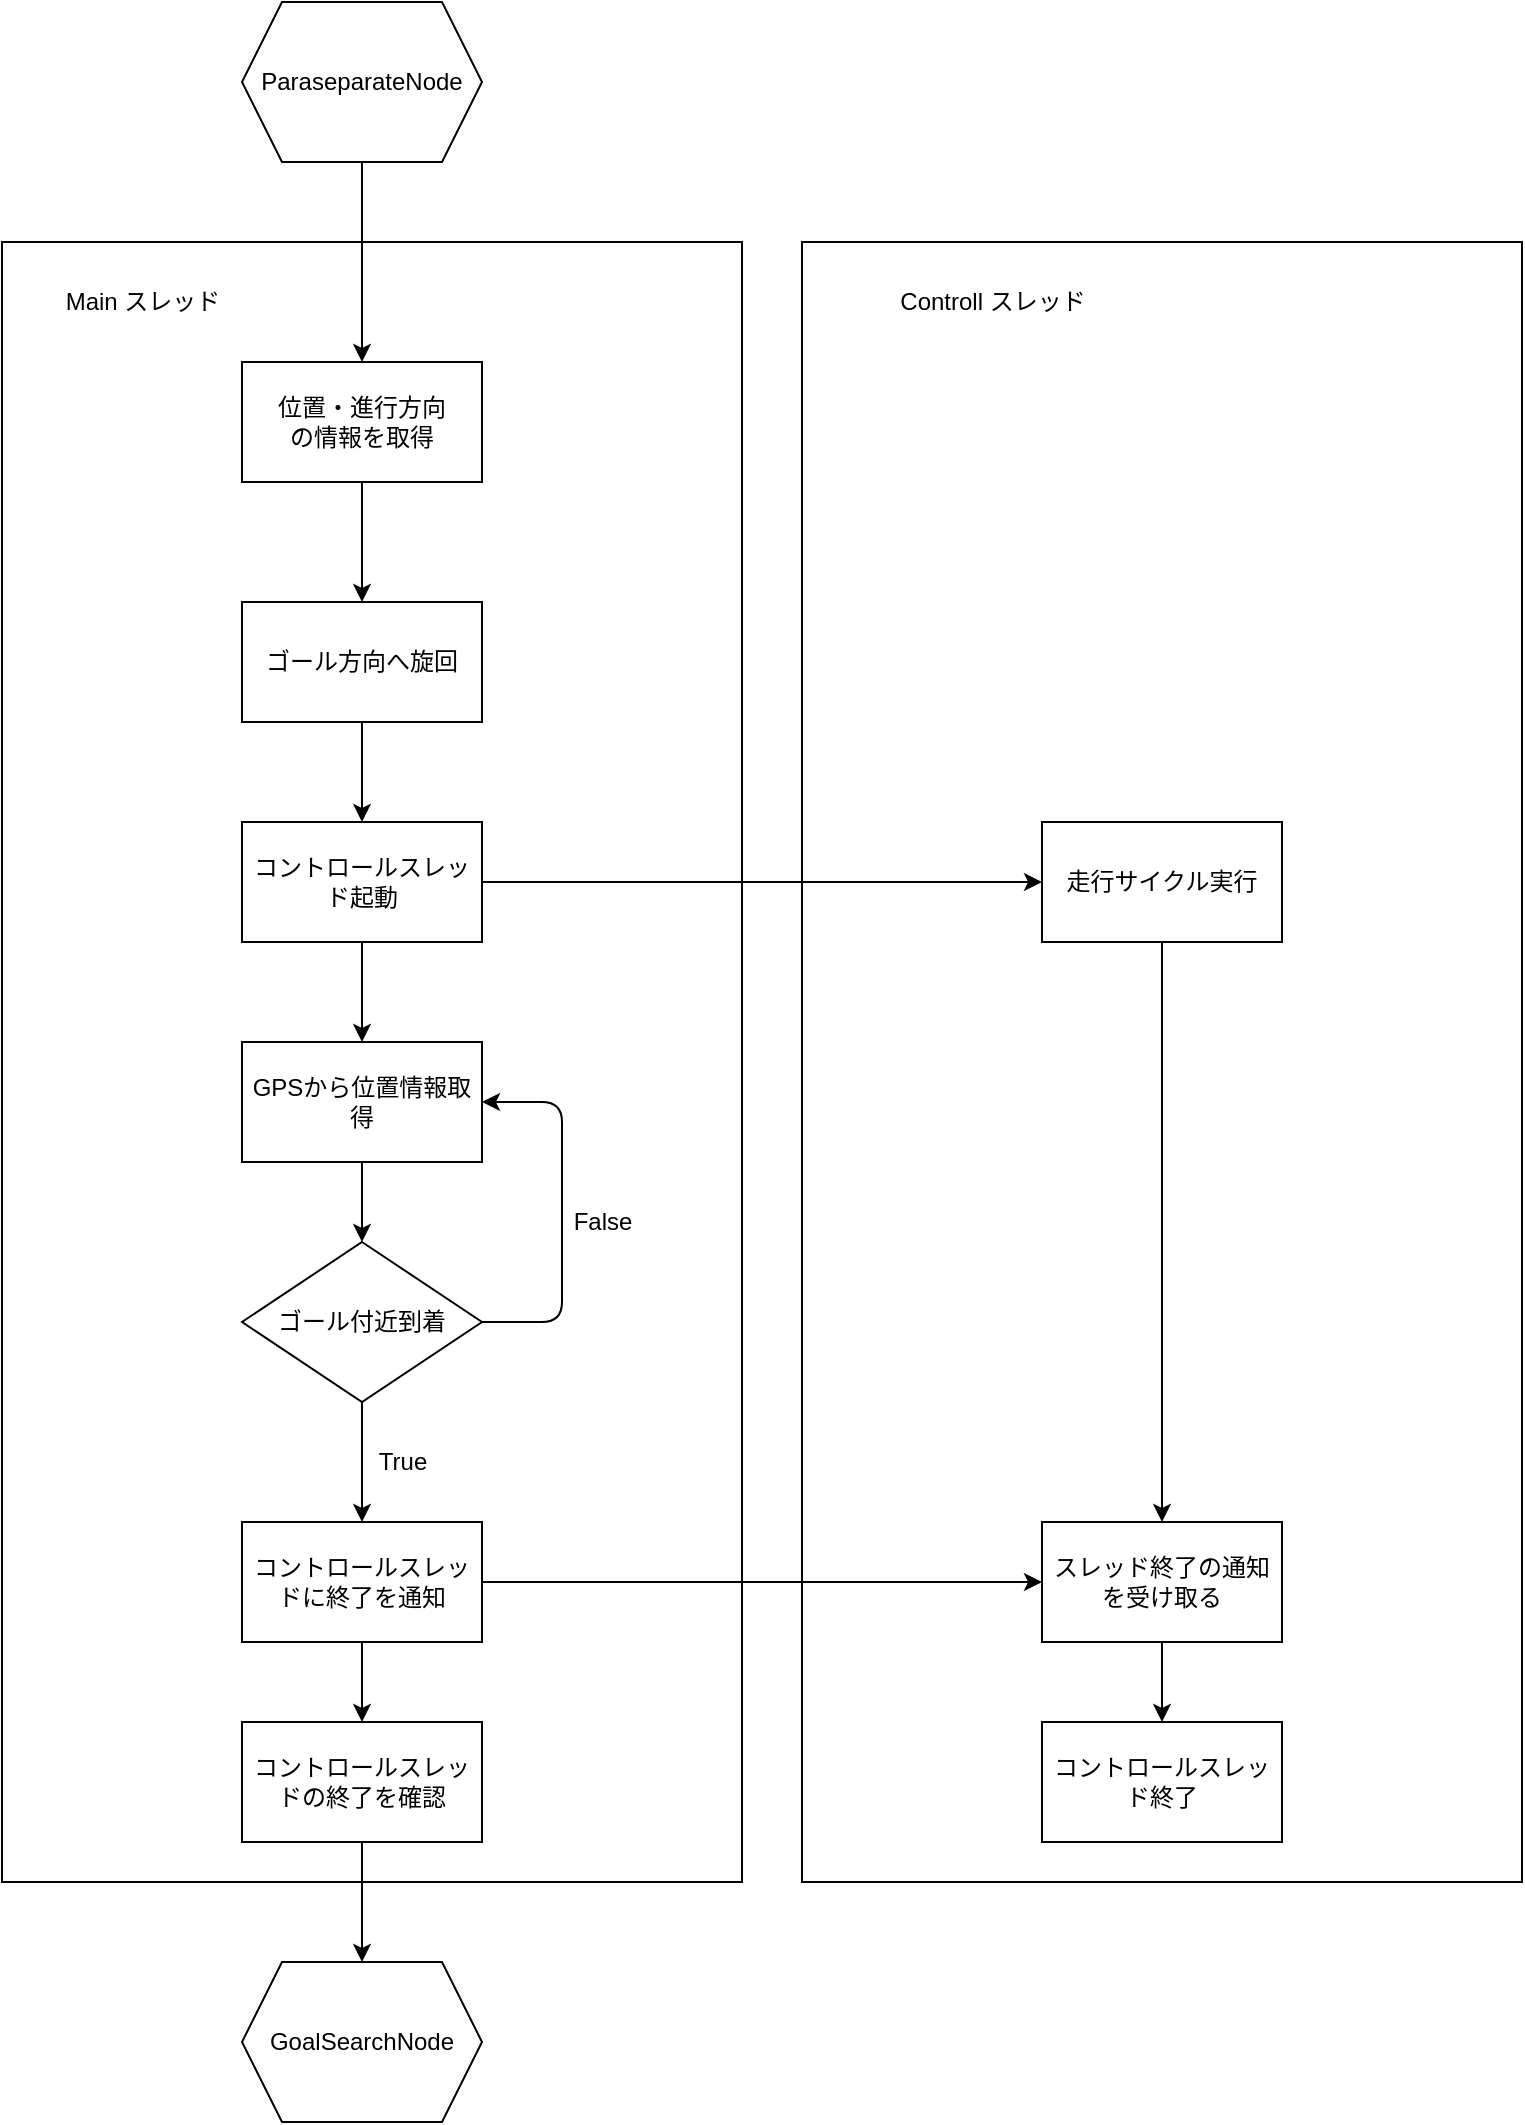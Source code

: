 <mxfile version="13.10.0" type="embed">
    <diagram id="sr2oOmOHSusQxEWiD4HJ" name="Page-1">
        <mxGraphModel dx="974" dy="208" grid="1" gridSize="10" guides="1" tooltips="1" connect="1" arrows="1" fold="1" page="1" pageScale="1" pageWidth="827" pageHeight="1169" math="0" shadow="0">
            <root>
                <mxCell id="0"/>
                <mxCell id="1" parent="0"/>
                <mxCell id="Ahf6_kmorWU-oSDMMBan-18" value="" style="rounded=0;whiteSpace=wrap;html=1;fillColor=none;" parent="1" vertex="1">
                    <mxGeometry x="480" y="140" width="360" height="820" as="geometry"/>
                </mxCell>
                <mxCell id="Ahf6_kmorWU-oSDMMBan-17" value="" style="rounded=0;whiteSpace=wrap;html=1;fillColor=none;" parent="1" vertex="1">
                    <mxGeometry x="80" y="140" width="370" height="820" as="geometry"/>
                </mxCell>
                <mxCell id="IA48kLCIFxauTM0s3FFJ-7" value="" style="edgeStyle=orthogonalEdgeStyle;rounded=0;orthogonalLoop=1;jettySize=auto;html=1;" parent="1" source="IA48kLCIFxauTM0s3FFJ-2" target="IA48kLCIFxauTM0s3FFJ-6" edge="1">
                    <mxGeometry relative="1" as="geometry"/>
                </mxCell>
                <mxCell id="IA48kLCIFxauTM0s3FFJ-2" value="GPSから位置情報取得" style="whiteSpace=wrap;html=1;rounded=0;" parent="1" vertex="1">
                    <mxGeometry x="200" y="540" width="120" height="60" as="geometry"/>
                </mxCell>
                <mxCell id="IA48kLCIFxauTM0s3FFJ-8" style="edgeStyle=orthogonalEdgeStyle;rounded=1;orthogonalLoop=1;jettySize=auto;html=1;entryX=1;entryY=0.5;entryDx=0;entryDy=0;exitX=1;exitY=0.5;exitDx=0;exitDy=0;" parent="1" source="IA48kLCIFxauTM0s3FFJ-6" target="IA48kLCIFxauTM0s3FFJ-2" edge="1">
                    <mxGeometry relative="1" as="geometry">
                        <Array as="points">
                            <mxPoint x="360" y="680"/>
                            <mxPoint x="360" y="570"/>
                        </Array>
                    </mxGeometry>
                </mxCell>
                <mxCell id="Ahf6_kmorWU-oSDMMBan-12" value="" style="edgeStyle=orthogonalEdgeStyle;rounded=0;orthogonalLoop=1;jettySize=auto;html=1;" parent="1" source="IA48kLCIFxauTM0s3FFJ-6" target="Ahf6_kmorWU-oSDMMBan-11" edge="1">
                    <mxGeometry relative="1" as="geometry"/>
                </mxCell>
                <mxCell id="IA48kLCIFxauTM0s3FFJ-6" value="ゴール付近到着" style="rhombus;whiteSpace=wrap;html=1;rounded=0;" parent="1" vertex="1">
                    <mxGeometry x="200" y="640" width="120" height="80" as="geometry"/>
                </mxCell>
                <mxCell id="IA48kLCIFxauTM0s3FFJ-9" value="False" style="text;html=1;align=center;verticalAlign=middle;resizable=0;points=[];autosize=1;" parent="1" vertex="1">
                    <mxGeometry x="360" y="620" width="40" height="20" as="geometry"/>
                </mxCell>
                <mxCell id="IA48kLCIFxauTM0s3FFJ-10" value="GoalSearchNode" style="shape=hexagon;perimeter=hexagonPerimeter2;whiteSpace=wrap;html=1;fixedSize=1;" parent="1" vertex="1">
                    <mxGeometry x="200" y="1000" width="120" height="80" as="geometry"/>
                </mxCell>
                <mxCell id="IA48kLCIFxauTM0s3FFJ-13" value="True" style="text;html=1;align=center;verticalAlign=middle;resizable=0;points=[];autosize=1;" parent="1" vertex="1">
                    <mxGeometry x="260" y="740" width="40" height="20" as="geometry"/>
                </mxCell>
                <mxCell id="IA48kLCIFxauTM0s3FFJ-14" value="ParaseparateNode" style="shape=hexagon;perimeter=hexagonPerimeter2;whiteSpace=wrap;html=1;fixedSize=1;" parent="1" vertex="1">
                    <mxGeometry x="200" y="20" width="120" height="80" as="geometry"/>
                </mxCell>
                <mxCell id="k-FXqWe0uaD6-FHE_Dc7-2" value="Main スレッド" style="text;html=1;align=center;verticalAlign=middle;resizable=0;points=[];autosize=1;" parent="1" vertex="1">
                    <mxGeometry x="105" y="160" width="90" height="20" as="geometry"/>
                </mxCell>
                <mxCell id="Ahf6_kmorWU-oSDMMBan-10" value="" style="edgeStyle=orthogonalEdgeStyle;rounded=0;orthogonalLoop=1;jettySize=auto;html=1;" parent="1" source="Ahf6_kmorWU-oSDMMBan-1" target="Ahf6_kmorWU-oSDMMBan-9" edge="1">
                    <mxGeometry relative="1" as="geometry"/>
                </mxCell>
                <mxCell id="Ahf6_kmorWU-oSDMMBan-1" value="走行サイクル実行" style="whiteSpace=wrap;html=1;" parent="1" vertex="1">
                    <mxGeometry x="600" y="430" width="120" height="60" as="geometry"/>
                </mxCell>
                <mxCell id="Ahf6_kmorWU-oSDMMBan-5" value="" style="edgeStyle=orthogonalEdgeStyle;rounded=0;orthogonalLoop=1;jettySize=auto;html=1;" parent="1" source="Ahf6_kmorWU-oSDMMBan-3" target="IA48kLCIFxauTM0s3FFJ-2" edge="1">
                    <mxGeometry relative="1" as="geometry"/>
                </mxCell>
                <mxCell id="Ahf6_kmorWU-oSDMMBan-7" value="" style="edgeStyle=orthogonalEdgeStyle;rounded=0;orthogonalLoop=1;jettySize=auto;html=1;entryX=0;entryY=0.5;entryDx=0;entryDy=0;" parent="1" source="Ahf6_kmorWU-oSDMMBan-3" target="Ahf6_kmorWU-oSDMMBan-1" edge="1">
                    <mxGeometry relative="1" as="geometry">
                        <mxPoint x="400" y="210" as="targetPoint"/>
                    </mxGeometry>
                </mxCell>
                <mxCell id="Ahf6_kmorWU-oSDMMBan-3" value="コントロールスレッド起動" style="whiteSpace=wrap;html=1;" parent="1" vertex="1">
                    <mxGeometry x="200" y="430" width="120" height="60" as="geometry"/>
                </mxCell>
                <mxCell id="Ahf6_kmorWU-oSDMMBan-8" value="Controll スレッド" style="text;html=1;align=center;verticalAlign=middle;resizable=0;points=[];autosize=1;" parent="1" vertex="1">
                    <mxGeometry x="520" y="160" width="110" height="20" as="geometry"/>
                </mxCell>
                <mxCell id="Ahf6_kmorWU-oSDMMBan-16" value="" style="edgeStyle=orthogonalEdgeStyle;rounded=0;orthogonalLoop=1;jettySize=auto;html=1;" parent="1" source="Ahf6_kmorWU-oSDMMBan-9" target="Ahf6_kmorWU-oSDMMBan-15" edge="1">
                    <mxGeometry relative="1" as="geometry"/>
                </mxCell>
                <mxCell id="Ahf6_kmorWU-oSDMMBan-9" value="スレッド終了の通知を受け取る" style="whiteSpace=wrap;html=1;" parent="1" vertex="1">
                    <mxGeometry x="600" y="780" width="120" height="60" as="geometry"/>
                </mxCell>
                <mxCell id="Ahf6_kmorWU-oSDMMBan-13" value="" style="edgeStyle=orthogonalEdgeStyle;rounded=0;orthogonalLoop=1;jettySize=auto;html=1;" parent="1" source="Ahf6_kmorWU-oSDMMBan-11" edge="1">
                    <mxGeometry relative="1" as="geometry">
                        <mxPoint x="260" y="880" as="targetPoint"/>
                    </mxGeometry>
                </mxCell>
                <mxCell id="Ahf6_kmorWU-oSDMMBan-14" style="edgeStyle=orthogonalEdgeStyle;rounded=0;orthogonalLoop=1;jettySize=auto;html=1;entryX=0;entryY=0.5;entryDx=0;entryDy=0;" parent="1" source="Ahf6_kmorWU-oSDMMBan-11" target="Ahf6_kmorWU-oSDMMBan-9" edge="1">
                    <mxGeometry relative="1" as="geometry"/>
                </mxCell>
                <mxCell id="Ahf6_kmorWU-oSDMMBan-11" value="コントロールスレッドに終了を通知" style="whiteSpace=wrap;html=1;rounded=0;" parent="1" vertex="1">
                    <mxGeometry x="200" y="780" width="120" height="60" as="geometry"/>
                </mxCell>
                <mxCell id="Ahf6_kmorWU-oSDMMBan-15" value="コントロールスレッド終了" style="whiteSpace=wrap;html=1;" parent="1" vertex="1">
                    <mxGeometry x="600" y="880" width="120" height="60" as="geometry"/>
                </mxCell>
                <mxCell id="PsqmtAOI7vzpVR8Dd90p-3" value="" style="edgeStyle=orthogonalEdgeStyle;rounded=0;orthogonalLoop=1;jettySize=auto;html=1;exitX=0.5;exitY=1;exitDx=0;exitDy=0;entryX=0.5;entryY=0;entryDx=0;entryDy=0;" parent="1" source="IA48kLCIFxauTM0s3FFJ-14" target="2" edge="1">
                    <mxGeometry relative="1" as="geometry">
                        <mxPoint x="260" y="240" as="sourcePoint"/>
                        <mxPoint x="260" y="180" as="targetPoint"/>
                    </mxGeometry>
                </mxCell>
                <mxCell id="9" value="" style="edgeStyle=orthogonalEdgeStyle;rounded=0;orthogonalLoop=1;jettySize=auto;html=1;" edge="1" parent="1" source="2" target="4">
                    <mxGeometry relative="1" as="geometry"/>
                </mxCell>
                <mxCell id="2" value="位置・進行方向&lt;br&gt;の情報を取得" style="rounded=0;whiteSpace=wrap;html=1;" vertex="1" parent="1">
                    <mxGeometry x="200" y="200" width="120" height="60" as="geometry"/>
                </mxCell>
                <mxCell id="10" value="" style="edgeStyle=orthogonalEdgeStyle;rounded=0;orthogonalLoop=1;jettySize=auto;html=1;" edge="1" parent="1" source="4" target="Ahf6_kmorWU-oSDMMBan-3">
                    <mxGeometry relative="1" as="geometry"/>
                </mxCell>
                <mxCell id="4" value="ゴール方向へ旋回" style="rounded=0;whiteSpace=wrap;html=1;" vertex="1" parent="1">
                    <mxGeometry x="200" y="320" width="120" height="60" as="geometry"/>
                </mxCell>
                <mxCell id="7" value="" style="edgeStyle=orthogonalEdgeStyle;rounded=0;orthogonalLoop=1;jettySize=auto;html=1;" edge="1" parent="1" source="6" target="IA48kLCIFxauTM0s3FFJ-10">
                    <mxGeometry relative="1" as="geometry"/>
                </mxCell>
                <mxCell id="6" value="コントロールスレッドの終了を確認" style="rounded=0;whiteSpace=wrap;html=1;" vertex="1" parent="1">
                    <mxGeometry x="200" y="880" width="120" height="60" as="geometry"/>
                </mxCell>
            </root>
        </mxGraphModel>
    </diagram>
</mxfile>